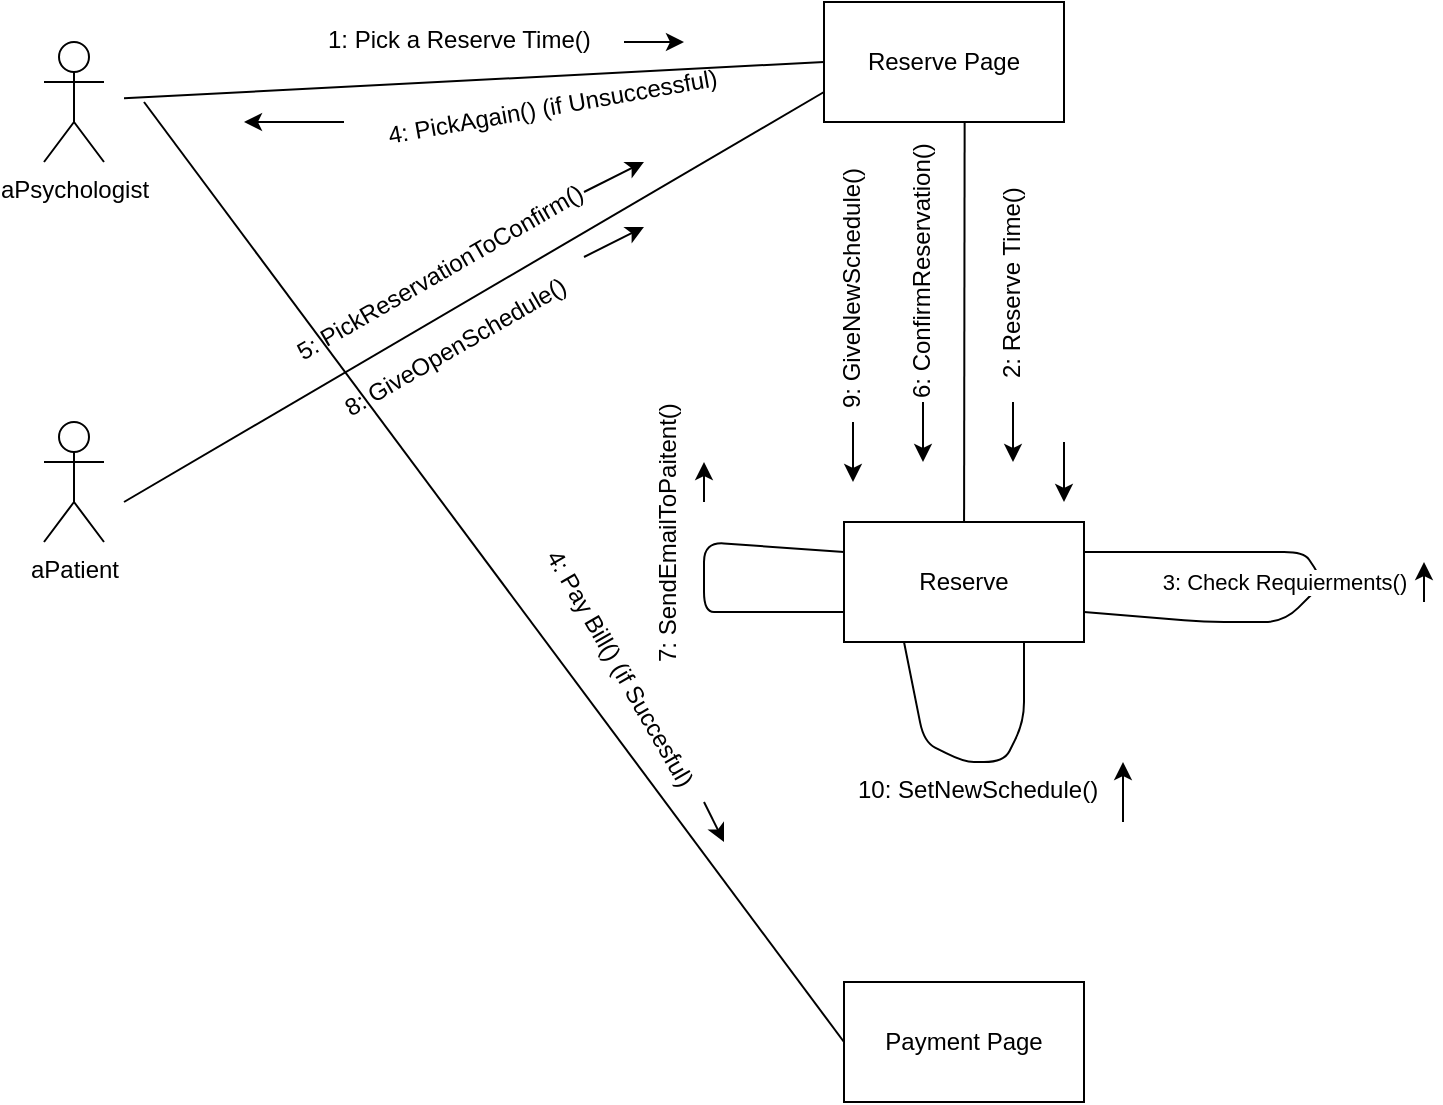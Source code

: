 <mxfile version="10.6.8" type="github"><diagram id="YsUYFZQep3qQtAIE-Kim" name="Page-1"><mxGraphModel dx="787" dy="544" grid="1" gridSize="10" guides="1" tooltips="1" connect="1" arrows="1" fold="1" page="1" pageScale="1" pageWidth="850" pageHeight="1100" math="0" shadow="0"><root><mxCell id="0"/><mxCell id="1" parent="0"/><mxCell id="pA747pyba984HJUlBL18-41" value="aPsychologist" style="shape=umlActor;verticalLabelPosition=bottom;labelBackgroundColor=#ffffff;verticalAlign=top;html=1;outlineConnect=0;" parent="1" vertex="1"><mxGeometry x="60" y="50" width="30" height="60" as="geometry"/></mxCell><mxCell id="pA747pyba984HJUlBL18-42" value="aPatient" style="shape=umlActor;verticalLabelPosition=bottom;labelBackgroundColor=#ffffff;verticalAlign=top;html=1;outlineConnect=0;" parent="1" vertex="1"><mxGeometry x="60" y="240" width="30" height="60" as="geometry"/></mxCell><mxCell id="pA747pyba984HJUlBL18-43" value="Reserve Page" style="rounded=0;whiteSpace=wrap;html=1;" parent="1" vertex="1"><mxGeometry x="450" y="30" width="120" height="60" as="geometry"/></mxCell><mxCell id="pA747pyba984HJUlBL18-44" value="Reserve" style="rounded=0;whiteSpace=wrap;html=1;" parent="1" vertex="1"><mxGeometry x="460" y="290" width="120" height="60" as="geometry"/></mxCell><mxCell id="pA747pyba984HJUlBL18-45" value="Payment Page" style="rounded=0;whiteSpace=wrap;html=1;" parent="1" vertex="1"><mxGeometry x="460" y="520" width="120" height="60" as="geometry"/></mxCell><mxCell id="pA747pyba984HJUlBL18-46" value="" style="endArrow=none;html=1;entryX=0;entryY=0.5;entryDx=0;entryDy=0;" parent="1" target="pA747pyba984HJUlBL18-43" edge="1"><mxGeometry width="50" height="50" relative="1" as="geometry"><mxPoint x="100" y="78.171" as="sourcePoint"/><mxPoint x="90" y="510" as="targetPoint"/></mxGeometry></mxCell><mxCell id="pA747pyba984HJUlBL18-47" value="1: Pick a Reserve Time()" style="text;html=1;rotation=0;" parent="1" vertex="1"><mxGeometry x="200" y="35" width="140" height="30" as="geometry"/></mxCell><mxCell id="pA747pyba984HJUlBL18-48" value="" style="endArrow=classic;html=1;" parent="1" edge="1"><mxGeometry width="50" height="50" relative="1" as="geometry"><mxPoint x="350" y="50" as="sourcePoint"/><mxPoint x="380" y="50" as="targetPoint"/></mxGeometry></mxCell><mxCell id="pA747pyba984HJUlBL18-49" value="" style="endArrow=none;html=1;entryX=0;entryY=0.75;entryDx=0;entryDy=0;" parent="1" target="pA747pyba984HJUlBL18-43" edge="1"><mxGeometry width="50" height="50" relative="1" as="geometry"><mxPoint x="100" y="280" as="sourcePoint"/><mxPoint x="90" y="510" as="targetPoint"/></mxGeometry></mxCell><mxCell id="pA747pyba984HJUlBL18-50" value="&lt;span&gt;8: GiveOpenSchedule()&lt;/span&gt;" style="text;html=1;resizable=0;points=[];autosize=1;align=left;verticalAlign=top;spacingTop=-4;rotation=-30;" parent="1" vertex="1"><mxGeometry x="200" y="190" width="140" height="20" as="geometry"/></mxCell><mxCell id="pA747pyba984HJUlBL18-51" value="" style="endArrow=classic;html=1;" parent="1" edge="1"><mxGeometry width="50" height="50" relative="1" as="geometry"><mxPoint x="330" y="125" as="sourcePoint"/><mxPoint x="360" y="110" as="targetPoint"/></mxGeometry></mxCell><mxCell id="pA747pyba984HJUlBL18-53" value="" style="endArrow=none;html=1;entryX=0.586;entryY=0.996;entryDx=0;entryDy=0;entryPerimeter=0;" parent="1" source="pA747pyba984HJUlBL18-44" target="pA747pyba984HJUlBL18-43" edge="1"><mxGeometry width="50" height="50" relative="1" as="geometry"><mxPoint x="40" y="560" as="sourcePoint"/><mxPoint x="90" y="510" as="targetPoint"/></mxGeometry></mxCell><mxCell id="pA747pyba984HJUlBL18-54" value="2: Reserve Time()" style="text;html=1;rotation=-90;" parent="1" vertex="1"><mxGeometry x="490" y="150" width="110" height="30" as="geometry"/></mxCell><mxCell id="pA747pyba984HJUlBL18-56" value="" style="endArrow=classic;html=1;" parent="1" edge="1"><mxGeometry width="50" height="50" relative="1" as="geometry"><mxPoint x="499.5" y="230" as="sourcePoint"/><mxPoint x="499.5" y="260" as="targetPoint"/></mxGeometry></mxCell><mxCell id="pA747pyba984HJUlBL18-57" value="" style="endArrow=none;html=1;entryX=0;entryY=0.5;entryDx=0;entryDy=0;" parent="1" target="pA747pyba984HJUlBL18-45" edge="1"><mxGeometry width="50" height="50" relative="1" as="geometry"><mxPoint x="110" y="80" as="sourcePoint"/><mxPoint x="90" y="600" as="targetPoint"/></mxGeometry></mxCell><mxCell id="pA747pyba984HJUlBL18-59" value="4: Pay Bill() (if Succesful)" style="text;html=1;rotation=60;" parent="1" vertex="1"><mxGeometry x="295" y="320" width="70" height="30" as="geometry"/></mxCell><mxCell id="pA747pyba984HJUlBL18-60" value="" style="endArrow=classic;html=1;" parent="1" edge="1"><mxGeometry width="50" height="50" relative="1" as="geometry"><mxPoint x="390" y="430" as="sourcePoint"/><mxPoint x="400" y="450" as="targetPoint"/></mxGeometry></mxCell><mxCell id="vmj-b-56m1De2QFvtP-Y-82" value="4: PickAgain() (if Unsuccessful)&lt;br&gt;" style="text;html=1;rotation=-10;" parent="1" vertex="1"><mxGeometry x="230" y="75" width="90" height="30" as="geometry"/></mxCell><mxCell id="vmj-b-56m1De2QFvtP-Y-83" value="5: PickReservationToConfirm()" style="text;html=1;rotation=-30;" parent="1" vertex="1"><mxGeometry x="180" y="170" width="90" height="30" as="geometry"/></mxCell><mxCell id="vmj-b-56m1De2QFvtP-Y-84" value="" style="endArrow=classic;html=1;" parent="1" edge="1"><mxGeometry width="50" height="50" relative="1" as="geometry"><mxPoint x="210" y="90" as="sourcePoint"/><mxPoint x="160" y="90" as="targetPoint"/></mxGeometry></mxCell><mxCell id="t-bGd1cyLFh2f9KX5_NU-1" value="3: Check Requierments()" style="endArrow=none;html=1;exitX=1;exitY=0.75;exitDx=0;exitDy=0;entryX=1;entryY=0.25;entryDx=0;entryDy=0;" edge="1" parent="1" source="pA747pyba984HJUlBL18-44" target="pA747pyba984HJUlBL18-44"><mxGeometry x="-0.108" y="14" width="50" height="50" relative="1" as="geometry"><mxPoint x="590" y="350" as="sourcePoint"/><mxPoint x="640" y="300" as="targetPoint"/><Array as="points"><mxPoint x="640" y="340"/><mxPoint x="680" y="340"/><mxPoint x="700" y="320"/><mxPoint x="690" y="305"/><mxPoint x="640" y="305"/></Array><mxPoint as="offset"/></mxGeometry></mxCell><mxCell id="t-bGd1cyLFh2f9KX5_NU-2" value="" style="endArrow=classic;html=1;" edge="1" parent="1"><mxGeometry width="50" height="50" relative="1" as="geometry"><mxPoint x="750" y="330" as="sourcePoint"/><mxPoint x="750" y="310" as="targetPoint"/></mxGeometry></mxCell><mxCell id="t-bGd1cyLFh2f9KX5_NU-5" value="6: ConfirmReservation()" style="text;html=1;rotation=-90;" vertex="1" parent="1"><mxGeometry x="445" y="160" width="110" height="30" as="geometry"/></mxCell><mxCell id="t-bGd1cyLFh2f9KX5_NU-7" value="7: SendEmailToPaitent()" style="text;html=1;rotation=-90;" vertex="1" parent="1"><mxGeometry x="330" y="305" width="85" height="30" as="geometry"/></mxCell><mxCell id="t-bGd1cyLFh2f9KX5_NU-8" value="" style="endArrow=none;html=1;exitX=0;exitY=0.75;exitDx=0;exitDy=0;entryX=0;entryY=0.25;entryDx=0;entryDy=0;" edge="1" parent="1" source="pA747pyba984HJUlBL18-44" target="pA747pyba984HJUlBL18-44"><mxGeometry width="50" height="50" relative="1" as="geometry"><mxPoint x="460" y="335" as="sourcePoint"/><mxPoint x="390" y="318" as="targetPoint"/><Array as="points"><mxPoint x="410" y="335"/><mxPoint x="390" y="335"/><mxPoint x="390" y="300"/></Array></mxGeometry></mxCell><mxCell id="t-bGd1cyLFh2f9KX5_NU-9" value="" style="endArrow=classic;html=1;" edge="1" parent="1"><mxGeometry width="50" height="50" relative="1" as="geometry"><mxPoint x="544.5" y="230" as="sourcePoint"/><mxPoint x="544.5" y="260" as="targetPoint"/></mxGeometry></mxCell><mxCell id="t-bGd1cyLFh2f9KX5_NU-10" value="" style="endArrow=classic;html=1;" edge="1" parent="1"><mxGeometry width="50" height="50" relative="1" as="geometry"><mxPoint x="570" y="250" as="sourcePoint"/><mxPoint x="570" y="280" as="targetPoint"/></mxGeometry></mxCell><mxCell id="t-bGd1cyLFh2f9KX5_NU-12" value="" style="endArrow=classic;html=1;" edge="1" parent="1"><mxGeometry width="50" height="50" relative="1" as="geometry"><mxPoint x="390" y="280" as="sourcePoint"/><mxPoint x="390" y="260" as="targetPoint"/></mxGeometry></mxCell><mxCell id="t-bGd1cyLFh2f9KX5_NU-14" value="" style="endArrow=classic;html=1;" edge="1" parent="1"><mxGeometry width="50" height="50" relative="1" as="geometry"><mxPoint x="330" y="157.5" as="sourcePoint"/><mxPoint x="360" y="142.5" as="targetPoint"/></mxGeometry></mxCell><mxCell id="t-bGd1cyLFh2f9KX5_NU-15" value="9: GiveNewSchedule()" style="text;html=1;rotation=-90;" vertex="1" parent="1"><mxGeometry x="410" y="165" width="110" height="30" as="geometry"/></mxCell><mxCell id="t-bGd1cyLFh2f9KX5_NU-16" value="" style="endArrow=classic;html=1;" edge="1" parent="1"><mxGeometry width="50" height="50" relative="1" as="geometry"><mxPoint x="464.5" y="240" as="sourcePoint"/><mxPoint x="464.5" y="270" as="targetPoint"/></mxGeometry></mxCell><mxCell id="t-bGd1cyLFh2f9KX5_NU-17" value="" style="endArrow=none;html=1;entryX=0.25;entryY=1;entryDx=0;entryDy=0;exitX=0.75;exitY=1;exitDx=0;exitDy=0;" edge="1" parent="1" source="pA747pyba984HJUlBL18-44" target="pA747pyba984HJUlBL18-44"><mxGeometry width="50" height="50" relative="1" as="geometry"><mxPoint x="470" y="410" as="sourcePoint"/><mxPoint x="520" y="360" as="targetPoint"/><Array as="points"><mxPoint x="550" y="390"/><mxPoint x="540" y="410"/><mxPoint x="520" y="410"/><mxPoint x="500" y="400"/></Array></mxGeometry></mxCell><mxCell id="t-bGd1cyLFh2f9KX5_NU-18" value="10: SetNewSchedule()" style="text;html=1;rotation=0;" vertex="1" parent="1"><mxGeometry x="465" y="410" width="110" height="30" as="geometry"/></mxCell><mxCell id="t-bGd1cyLFh2f9KX5_NU-20" value="" style="endArrow=classic;html=1;" edge="1" parent="1"><mxGeometry width="50" height="50" relative="1" as="geometry"><mxPoint x="599.5" y="440" as="sourcePoint"/><mxPoint x="599.5" y="410" as="targetPoint"/></mxGeometry></mxCell></root></mxGraphModel></diagram></mxfile>